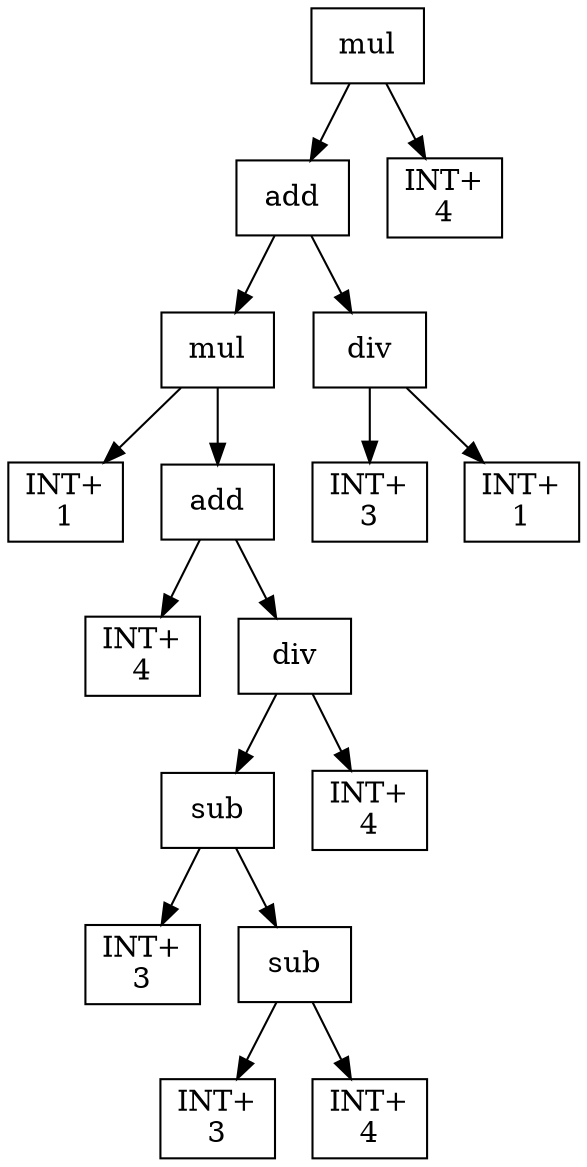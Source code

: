 digraph expr {
  node [shape=box];
  n1 [label="mul"];
  n2 [label="add"];
  n3 [label="mul"];
  n4 [label="INT+\n1"];
  n5 [label="add"];
  n6 [label="INT+\n4"];
  n7 [label="div"];
  n8 [label="sub"];
  n9 [label="INT+\n3"];
  n10 [label="sub"];
  n11 [label="INT+\n3"];
  n12 [label="INT+\n4"];
  n10 -> n11;
  n10 -> n12;
  n8 -> n9;
  n8 -> n10;
  n13 [label="INT+\n4"];
  n7 -> n8;
  n7 -> n13;
  n5 -> n6;
  n5 -> n7;
  n3 -> n4;
  n3 -> n5;
  n14 [label="div"];
  n15 [label="INT+\n3"];
  n16 [label="INT+\n1"];
  n14 -> n15;
  n14 -> n16;
  n2 -> n3;
  n2 -> n14;
  n17 [label="INT+\n4"];
  n1 -> n2;
  n1 -> n17;
}
